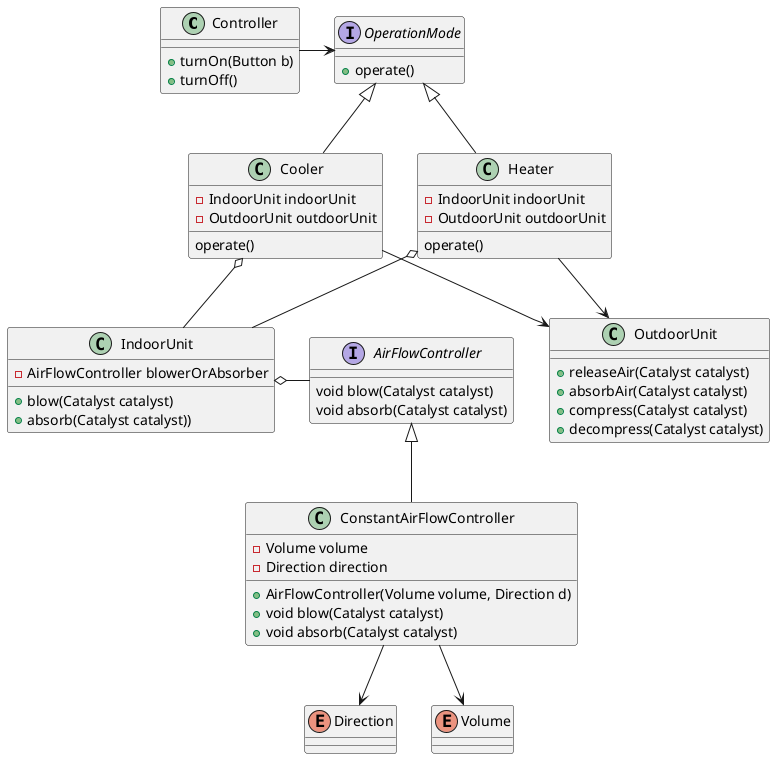 @startuml
'https://plantuml.com/class-diagram

'基本的には冷房と暖房の２つしか選べない
'風向の指定しかできない
'温度センサー未実装

class Controller {
+turnOn(Button b)
+turnOff()
}

Controller -right-> OperationMode

interface OperationMode {
+operate()
}

OperationMode <|-- Cooler
OperationMode <|-- Heater

class Cooler {
-IndoorUnit indoorUnit
-OutdoorUnit outdoorUnit
operate()
}

Cooler o-- IndoorUnit
Cooler --> OutdoorUnit

class Heater {
-IndoorUnit indoorUnit
-OutdoorUnit outdoorUnit
operate()
}

Heater o-- IndoorUnit
Heater --> OutdoorUnit


'意図がindoorUnitと少し違うことを明確にするためにあえて違う名前にしてみた
class OutdoorUnit {
+releaseAir(Catalyst catalyst)
+absorbAir(Catalyst catalyst)
+compress(Catalyst catalyst)
+decompress(Catalyst catalyst)
}

class IndoorUnit {
-AirFlowController blowerOrAbsorber
+blow(Catalyst catalyst)
+absorb(Catalyst catalyst))
}

IndoorUnit o-right- AirFlowController

interface AirFlowController {
void blow(Catalyst catalyst)
void absorb(Catalyst catalyst)
}

AirFlowController <|-- ConstantAirFlowController
'TODO: autoとかの実装を後ほどする

class ConstantAirFlowController {
-Volume volume
-Direction direction
+AirFlowController(Volume volume, Direction d)
+void blow(Catalyst catalyst)
+void absorb(Catalyst catalyst)
}

ConstantAirFlowController --> Direction
ConstantAirFlowController --> Volume

enum Direction {
}

enum Volume {
}

@enduml